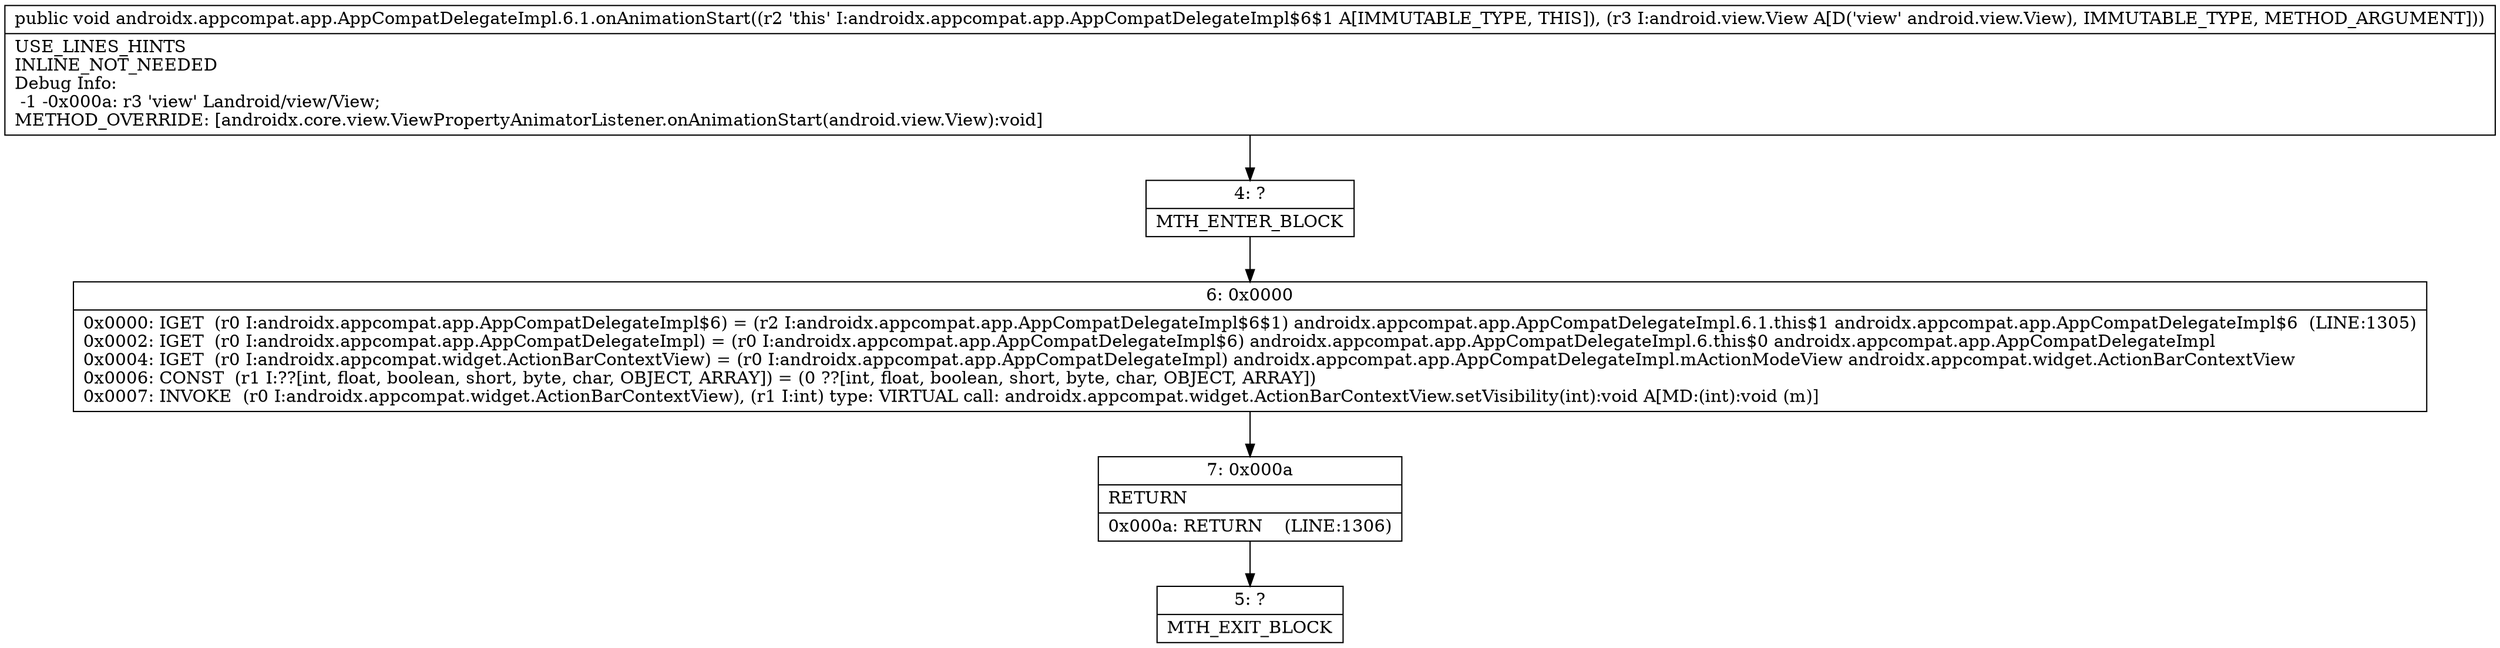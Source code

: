 digraph "CFG forandroidx.appcompat.app.AppCompatDelegateImpl.6.1.onAnimationStart(Landroid\/view\/View;)V" {
Node_4 [shape=record,label="{4\:\ ?|MTH_ENTER_BLOCK\l}"];
Node_6 [shape=record,label="{6\:\ 0x0000|0x0000: IGET  (r0 I:androidx.appcompat.app.AppCompatDelegateImpl$6) = (r2 I:androidx.appcompat.app.AppCompatDelegateImpl$6$1) androidx.appcompat.app.AppCompatDelegateImpl.6.1.this$1 androidx.appcompat.app.AppCompatDelegateImpl$6  (LINE:1305)\l0x0002: IGET  (r0 I:androidx.appcompat.app.AppCompatDelegateImpl) = (r0 I:androidx.appcompat.app.AppCompatDelegateImpl$6) androidx.appcompat.app.AppCompatDelegateImpl.6.this$0 androidx.appcompat.app.AppCompatDelegateImpl \l0x0004: IGET  (r0 I:androidx.appcompat.widget.ActionBarContextView) = (r0 I:androidx.appcompat.app.AppCompatDelegateImpl) androidx.appcompat.app.AppCompatDelegateImpl.mActionModeView androidx.appcompat.widget.ActionBarContextView \l0x0006: CONST  (r1 I:??[int, float, boolean, short, byte, char, OBJECT, ARRAY]) = (0 ??[int, float, boolean, short, byte, char, OBJECT, ARRAY]) \l0x0007: INVOKE  (r0 I:androidx.appcompat.widget.ActionBarContextView), (r1 I:int) type: VIRTUAL call: androidx.appcompat.widget.ActionBarContextView.setVisibility(int):void A[MD:(int):void (m)]\l}"];
Node_7 [shape=record,label="{7\:\ 0x000a|RETURN\l|0x000a: RETURN    (LINE:1306)\l}"];
Node_5 [shape=record,label="{5\:\ ?|MTH_EXIT_BLOCK\l}"];
MethodNode[shape=record,label="{public void androidx.appcompat.app.AppCompatDelegateImpl.6.1.onAnimationStart((r2 'this' I:androidx.appcompat.app.AppCompatDelegateImpl$6$1 A[IMMUTABLE_TYPE, THIS]), (r3 I:android.view.View A[D('view' android.view.View), IMMUTABLE_TYPE, METHOD_ARGUMENT]))  | USE_LINES_HINTS\lINLINE_NOT_NEEDED\lDebug Info:\l  \-1 \-0x000a: r3 'view' Landroid\/view\/View;\lMETHOD_OVERRIDE: [androidx.core.view.ViewPropertyAnimatorListener.onAnimationStart(android.view.View):void]\l}"];
MethodNode -> Node_4;Node_4 -> Node_6;
Node_6 -> Node_7;
Node_7 -> Node_5;
}

